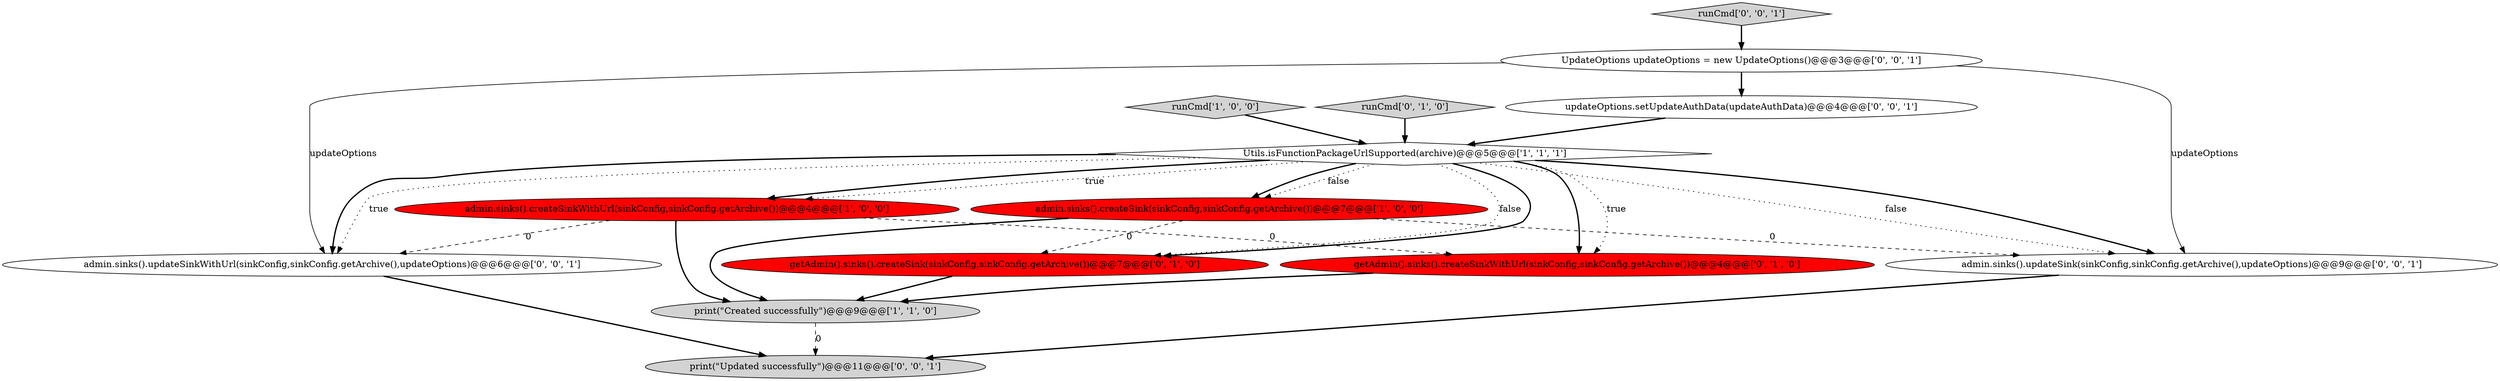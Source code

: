 digraph {
9 [style = filled, label = "updateOptions.setUpdateAuthData(updateAuthData)@@@4@@@['0', '0', '1']", fillcolor = white, shape = ellipse image = "AAA0AAABBB3BBB"];
13 [style = filled, label = "print(\"Updated successfully\")@@@11@@@['0', '0', '1']", fillcolor = lightgray, shape = ellipse image = "AAA0AAABBB3BBB"];
5 [style = filled, label = "getAdmin().sinks().createSink(sinkConfig,sinkConfig.getArchive())@@@7@@@['0', '1', '0']", fillcolor = red, shape = ellipse image = "AAA1AAABBB2BBB"];
8 [style = filled, label = "UpdateOptions updateOptions = new UpdateOptions()@@@3@@@['0', '0', '1']", fillcolor = white, shape = ellipse image = "AAA0AAABBB3BBB"];
3 [style = filled, label = "admin.sinks().createSinkWithUrl(sinkConfig,sinkConfig.getArchive())@@@4@@@['1', '0', '0']", fillcolor = red, shape = ellipse image = "AAA1AAABBB1BBB"];
6 [style = filled, label = "getAdmin().sinks().createSinkWithUrl(sinkConfig,sinkConfig.getArchive())@@@4@@@['0', '1', '0']", fillcolor = red, shape = ellipse image = "AAA1AAABBB2BBB"];
2 [style = filled, label = "Utils.isFunctionPackageUrlSupported(archive)@@@5@@@['1', '1', '1']", fillcolor = white, shape = diamond image = "AAA0AAABBB1BBB"];
1 [style = filled, label = "runCmd['1', '0', '0']", fillcolor = lightgray, shape = diamond image = "AAA0AAABBB1BBB"];
11 [style = filled, label = "admin.sinks().updateSinkWithUrl(sinkConfig,sinkConfig.getArchive(),updateOptions)@@@6@@@['0', '0', '1']", fillcolor = white, shape = ellipse image = "AAA0AAABBB3BBB"];
12 [style = filled, label = "runCmd['0', '0', '1']", fillcolor = lightgray, shape = diamond image = "AAA0AAABBB3BBB"];
7 [style = filled, label = "runCmd['0', '1', '0']", fillcolor = lightgray, shape = diamond image = "AAA0AAABBB2BBB"];
10 [style = filled, label = "admin.sinks().updateSink(sinkConfig,sinkConfig.getArchive(),updateOptions)@@@9@@@['0', '0', '1']", fillcolor = white, shape = ellipse image = "AAA0AAABBB3BBB"];
4 [style = filled, label = "print(\"Created successfully\")@@@9@@@['1', '1', '0']", fillcolor = lightgray, shape = ellipse image = "AAA0AAABBB1BBB"];
0 [style = filled, label = "admin.sinks().createSink(sinkConfig,sinkConfig.getArchive())@@@7@@@['1', '0', '0']", fillcolor = red, shape = ellipse image = "AAA1AAABBB1BBB"];
2->3 [style = dotted, label="true"];
3->6 [style = dashed, label="0"];
0->5 [style = dashed, label="0"];
9->2 [style = bold, label=""];
2->6 [style = bold, label=""];
8->11 [style = solid, label="updateOptions"];
2->3 [style = bold, label=""];
2->0 [style = dotted, label="false"];
2->10 [style = dotted, label="false"];
2->10 [style = bold, label=""];
3->4 [style = bold, label=""];
0->10 [style = dashed, label="0"];
2->11 [style = dotted, label="true"];
6->4 [style = bold, label=""];
2->0 [style = bold, label=""];
10->13 [style = bold, label=""];
2->6 [style = dotted, label="true"];
0->4 [style = bold, label=""];
7->2 [style = bold, label=""];
12->8 [style = bold, label=""];
2->5 [style = dotted, label="false"];
11->13 [style = bold, label=""];
5->4 [style = bold, label=""];
8->10 [style = solid, label="updateOptions"];
8->9 [style = bold, label=""];
1->2 [style = bold, label=""];
4->13 [style = dashed, label="0"];
2->11 [style = bold, label=""];
3->11 [style = dashed, label="0"];
2->5 [style = bold, label=""];
}

